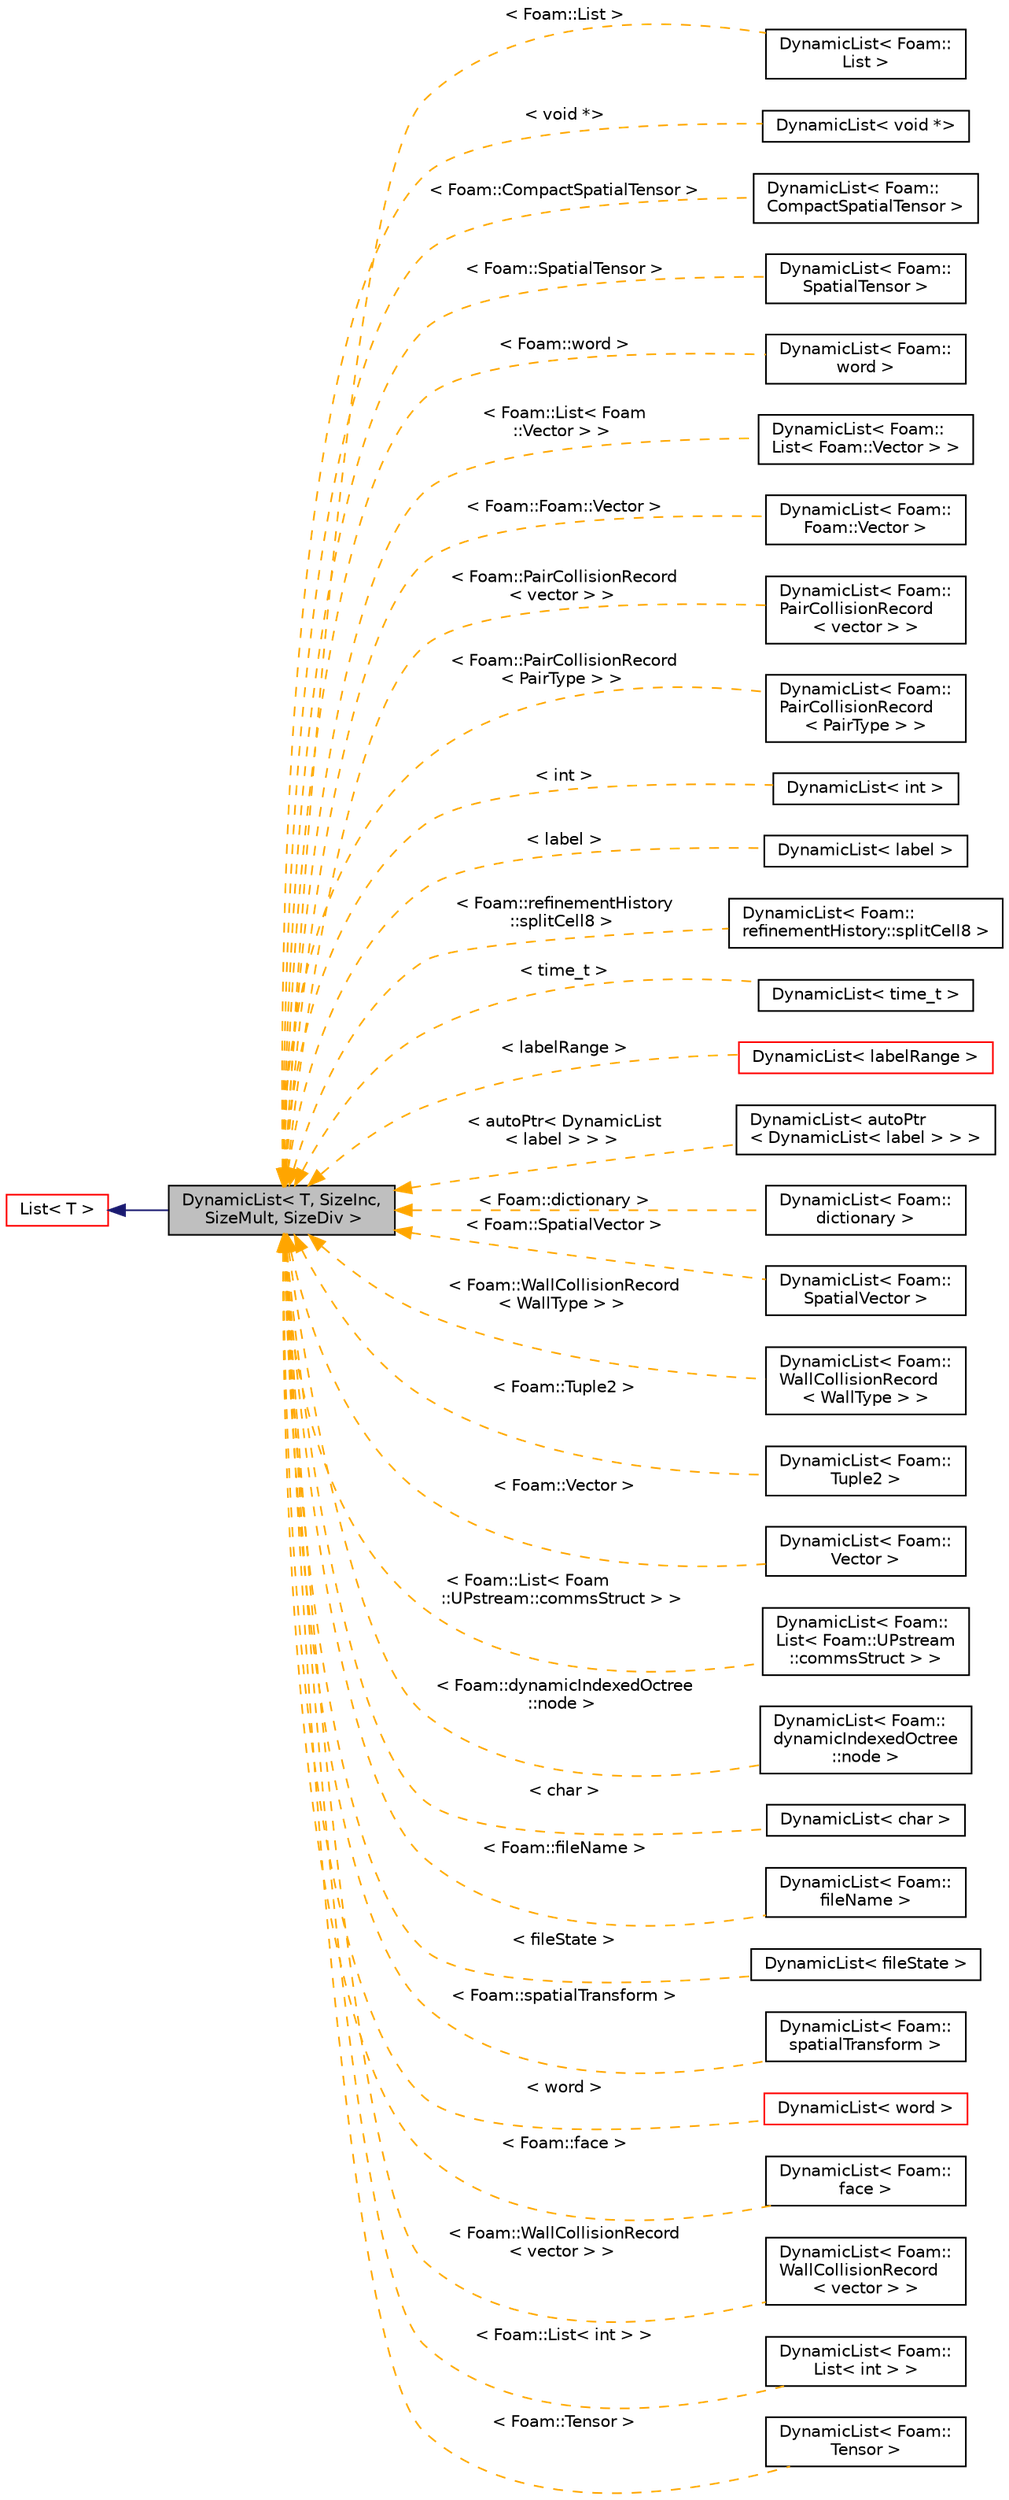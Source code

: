 digraph "DynamicList&lt; T, SizeInc, SizeMult, SizeDiv &gt;"
{
  bgcolor="transparent";
  edge [fontname="Helvetica",fontsize="10",labelfontname="Helvetica",labelfontsize="10"];
  node [fontname="Helvetica",fontsize="10",shape=record];
  rankdir="LR";
  Node0 [label="DynamicList\< T, SizeInc,\l SizeMult, SizeDiv \>",height=0.2,width=0.4,color="black", fillcolor="grey75", style="filled", fontcolor="black"];
  Node1 -> Node0 [dir="back",color="midnightblue",fontsize="10",style="solid",fontname="Helvetica"];
  Node1 [label="List\< T \>",height=0.2,width=0.4,color="red",URL="$a26833.html",tooltip="A 1D array of objects of type <T>, where the size of the vector is known and used for subscript bound..."];
  Node0 -> Node3 [dir="back",color="orange",fontsize="10",style="dashed",label=" \< Foam::List \>" ,fontname="Helvetica"];
  Node3 [label="DynamicList\< Foam::\lList \>",height=0.2,width=0.4,color="black",URL="$a27005.html"];
  Node0 -> Node4 [dir="back",color="orange",fontsize="10",style="dashed",label=" \< void *\>" ,fontname="Helvetica"];
  Node4 [label="DynamicList\< void *\>",height=0.2,width=0.4,color="black",URL="$a27005.html"];
  Node0 -> Node5 [dir="back",color="orange",fontsize="10",style="dashed",label=" \< Foam::CompactSpatialTensor \>" ,fontname="Helvetica"];
  Node5 [label="DynamicList\< Foam::\lCompactSpatialTensor \>",height=0.2,width=0.4,color="black",URL="$a27005.html"];
  Node0 -> Node6 [dir="back",color="orange",fontsize="10",style="dashed",label=" \< Foam::SpatialTensor \>" ,fontname="Helvetica"];
  Node6 [label="DynamicList\< Foam::\lSpatialTensor \>",height=0.2,width=0.4,color="black",URL="$a27005.html"];
  Node0 -> Node7 [dir="back",color="orange",fontsize="10",style="dashed",label=" \< Foam::word \>" ,fontname="Helvetica"];
  Node7 [label="DynamicList\< Foam::\lword \>",height=0.2,width=0.4,color="black",URL="$a27005.html"];
  Node0 -> Node8 [dir="back",color="orange",fontsize="10",style="dashed",label=" \< Foam::List\< Foam\l::Vector \> \>" ,fontname="Helvetica"];
  Node8 [label="DynamicList\< Foam::\lList\< Foam::Vector \> \>",height=0.2,width=0.4,color="black",URL="$a27005.html"];
  Node0 -> Node9 [dir="back",color="orange",fontsize="10",style="dashed",label=" \< Foam::Foam::Vector \>" ,fontname="Helvetica"];
  Node9 [label="DynamicList\< Foam::\lFoam::Vector \>",height=0.2,width=0.4,color="black",URL="$a27005.html"];
  Node0 -> Node10 [dir="back",color="orange",fontsize="10",style="dashed",label=" \< Foam::PairCollisionRecord\l\< vector \> \>" ,fontname="Helvetica"];
  Node10 [label="DynamicList\< Foam::\lPairCollisionRecord\l\< vector \> \>",height=0.2,width=0.4,color="black",URL="$a27005.html"];
  Node0 -> Node11 [dir="back",color="orange",fontsize="10",style="dashed",label=" \< Foam::PairCollisionRecord\l\< PairType \> \>" ,fontname="Helvetica"];
  Node11 [label="DynamicList\< Foam::\lPairCollisionRecord\l\< PairType \> \>",height=0.2,width=0.4,color="black",URL="$a27005.html"];
  Node0 -> Node12 [dir="back",color="orange",fontsize="10",style="dashed",label=" \< int \>" ,fontname="Helvetica"];
  Node12 [label="DynamicList\< int \>",height=0.2,width=0.4,color="black",URL="$a27005.html"];
  Node0 -> Node13 [dir="back",color="orange",fontsize="10",style="dashed",label=" \< label \>" ,fontname="Helvetica"];
  Node13 [label="DynamicList\< label \>",height=0.2,width=0.4,color="black",URL="$a27005.html"];
  Node0 -> Node14 [dir="back",color="orange",fontsize="10",style="dashed",label=" \< Foam::refinementHistory\l::splitCell8 \>" ,fontname="Helvetica"];
  Node14 [label="DynamicList\< Foam::\lrefinementHistory::splitCell8 \>",height=0.2,width=0.4,color="black",URL="$a27005.html"];
  Node0 -> Node15 [dir="back",color="orange",fontsize="10",style="dashed",label=" \< time_t \>" ,fontname="Helvetica"];
  Node15 [label="DynamicList\< time_t \>",height=0.2,width=0.4,color="black",URL="$a27005.html"];
  Node0 -> Node16 [dir="back",color="orange",fontsize="10",style="dashed",label=" \< labelRange \>" ,fontname="Helvetica"];
  Node16 [label="DynamicList\< labelRange \>",height=0.2,width=0.4,color="red",URL="$a27005.html"];
  Node0 -> Node18 [dir="back",color="orange",fontsize="10",style="dashed",label=" \< autoPtr\< DynamicList\l\< label \> \> \>" ,fontname="Helvetica"];
  Node18 [label="DynamicList\< autoPtr\l\< DynamicList\< label \> \> \>",height=0.2,width=0.4,color="black",URL="$a27005.html"];
  Node0 -> Node19 [dir="back",color="orange",fontsize="10",style="dashed",label=" \< Foam::dictionary \>" ,fontname="Helvetica"];
  Node19 [label="DynamicList\< Foam::\ldictionary \>",height=0.2,width=0.4,color="black",URL="$a27005.html"];
  Node0 -> Node20 [dir="back",color="orange",fontsize="10",style="dashed",label=" \< Foam::SpatialVector \>" ,fontname="Helvetica"];
  Node20 [label="DynamicList\< Foam::\lSpatialVector \>",height=0.2,width=0.4,color="black",URL="$a27005.html"];
  Node0 -> Node21 [dir="back",color="orange",fontsize="10",style="dashed",label=" \< Foam::WallCollisionRecord\l\< WallType \> \>" ,fontname="Helvetica"];
  Node21 [label="DynamicList\< Foam::\lWallCollisionRecord\l\< WallType \> \>",height=0.2,width=0.4,color="black",URL="$a27005.html"];
  Node0 -> Node22 [dir="back",color="orange",fontsize="10",style="dashed",label=" \< Foam::Tuple2 \>" ,fontname="Helvetica"];
  Node22 [label="DynamicList\< Foam::\lTuple2 \>",height=0.2,width=0.4,color="black",URL="$a27005.html"];
  Node0 -> Node23 [dir="back",color="orange",fontsize="10",style="dashed",label=" \< Foam::Vector \>" ,fontname="Helvetica"];
  Node23 [label="DynamicList\< Foam::\lVector \>",height=0.2,width=0.4,color="black",URL="$a27005.html"];
  Node0 -> Node24 [dir="back",color="orange",fontsize="10",style="dashed",label=" \< Foam::List\< Foam\l::UPstream::commsStruct \> \>" ,fontname="Helvetica"];
  Node24 [label="DynamicList\< Foam::\lList\< Foam::UPstream\l::commsStruct \> \>",height=0.2,width=0.4,color="black",URL="$a27005.html"];
  Node0 -> Node25 [dir="back",color="orange",fontsize="10",style="dashed",label=" \< Foam::dynamicIndexedOctree\l::node \>" ,fontname="Helvetica"];
  Node25 [label="DynamicList\< Foam::\ldynamicIndexedOctree\l::node \>",height=0.2,width=0.4,color="black",URL="$a27005.html"];
  Node0 -> Node26 [dir="back",color="orange",fontsize="10",style="dashed",label=" \< char \>" ,fontname="Helvetica"];
  Node26 [label="DynamicList\< char \>",height=0.2,width=0.4,color="black",URL="$a27005.html"];
  Node0 -> Node27 [dir="back",color="orange",fontsize="10",style="dashed",label=" \< Foam::fileName \>" ,fontname="Helvetica"];
  Node27 [label="DynamicList\< Foam::\lfileName \>",height=0.2,width=0.4,color="black",URL="$a27005.html"];
  Node0 -> Node28 [dir="back",color="orange",fontsize="10",style="dashed",label=" \< fileState \>" ,fontname="Helvetica"];
  Node28 [label="DynamicList\< fileState \>",height=0.2,width=0.4,color="black",URL="$a27005.html"];
  Node0 -> Node29 [dir="back",color="orange",fontsize="10",style="dashed",label=" \< Foam::spatialTransform \>" ,fontname="Helvetica"];
  Node29 [label="DynamicList\< Foam::\lspatialTransform \>",height=0.2,width=0.4,color="black",URL="$a27005.html"];
  Node0 -> Node30 [dir="back",color="orange",fontsize="10",style="dashed",label=" \< word \>" ,fontname="Helvetica"];
  Node30 [label="DynamicList\< word \>",height=0.2,width=0.4,color="red",URL="$a27005.html"];
  Node0 -> Node42 [dir="back",color="orange",fontsize="10",style="dashed",label=" \< Foam::face \>" ,fontname="Helvetica"];
  Node42 [label="DynamicList\< Foam::\lface \>",height=0.2,width=0.4,color="black",URL="$a27005.html"];
  Node0 -> Node43 [dir="back",color="orange",fontsize="10",style="dashed",label=" \< Foam::WallCollisionRecord\l\< vector \> \>" ,fontname="Helvetica"];
  Node43 [label="DynamicList\< Foam::\lWallCollisionRecord\l\< vector \> \>",height=0.2,width=0.4,color="black",URL="$a27005.html"];
  Node0 -> Node44 [dir="back",color="orange",fontsize="10",style="dashed",label=" \< Foam::List\< int \> \>" ,fontname="Helvetica"];
  Node44 [label="DynamicList\< Foam::\lList\< int \> \>",height=0.2,width=0.4,color="black",URL="$a27005.html"];
  Node0 -> Node45 [dir="back",color="orange",fontsize="10",style="dashed",label=" \< Foam::Tensor \>" ,fontname="Helvetica"];
  Node45 [label="DynamicList\< Foam::\lTensor \>",height=0.2,width=0.4,color="black",URL="$a27005.html"];
}
